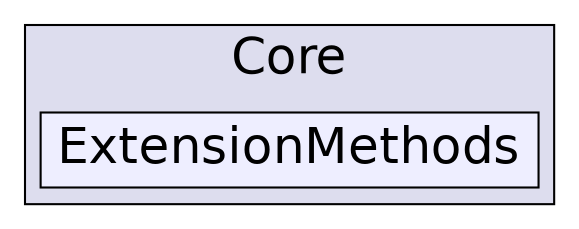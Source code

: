 digraph "C:/Users/nathanael/Documents/resizer/Core/ExtensionMethods" {
  compound=true
  node [ fontsize="24", fontname="Helvetica"];
  edge [ labelfontsize="24", labelfontname="Helvetica"];
  subgraph clusterdir_c6310732a22f63c0c2fc5595561e68f1 {
    graph [ bgcolor="#ddddee", pencolor="black", label="Core" fontname="Helvetica", fontsize="24", URL="dir_c6310732a22f63c0c2fc5595561e68f1.html"]
  dir_d721416388a93978ec2314e607cecfd0 [shape=box, label="ExtensionMethods", style="filled", fillcolor="#eeeeff", pencolor="black", URL="dir_d721416388a93978ec2314e607cecfd0.html"];
  }
}
